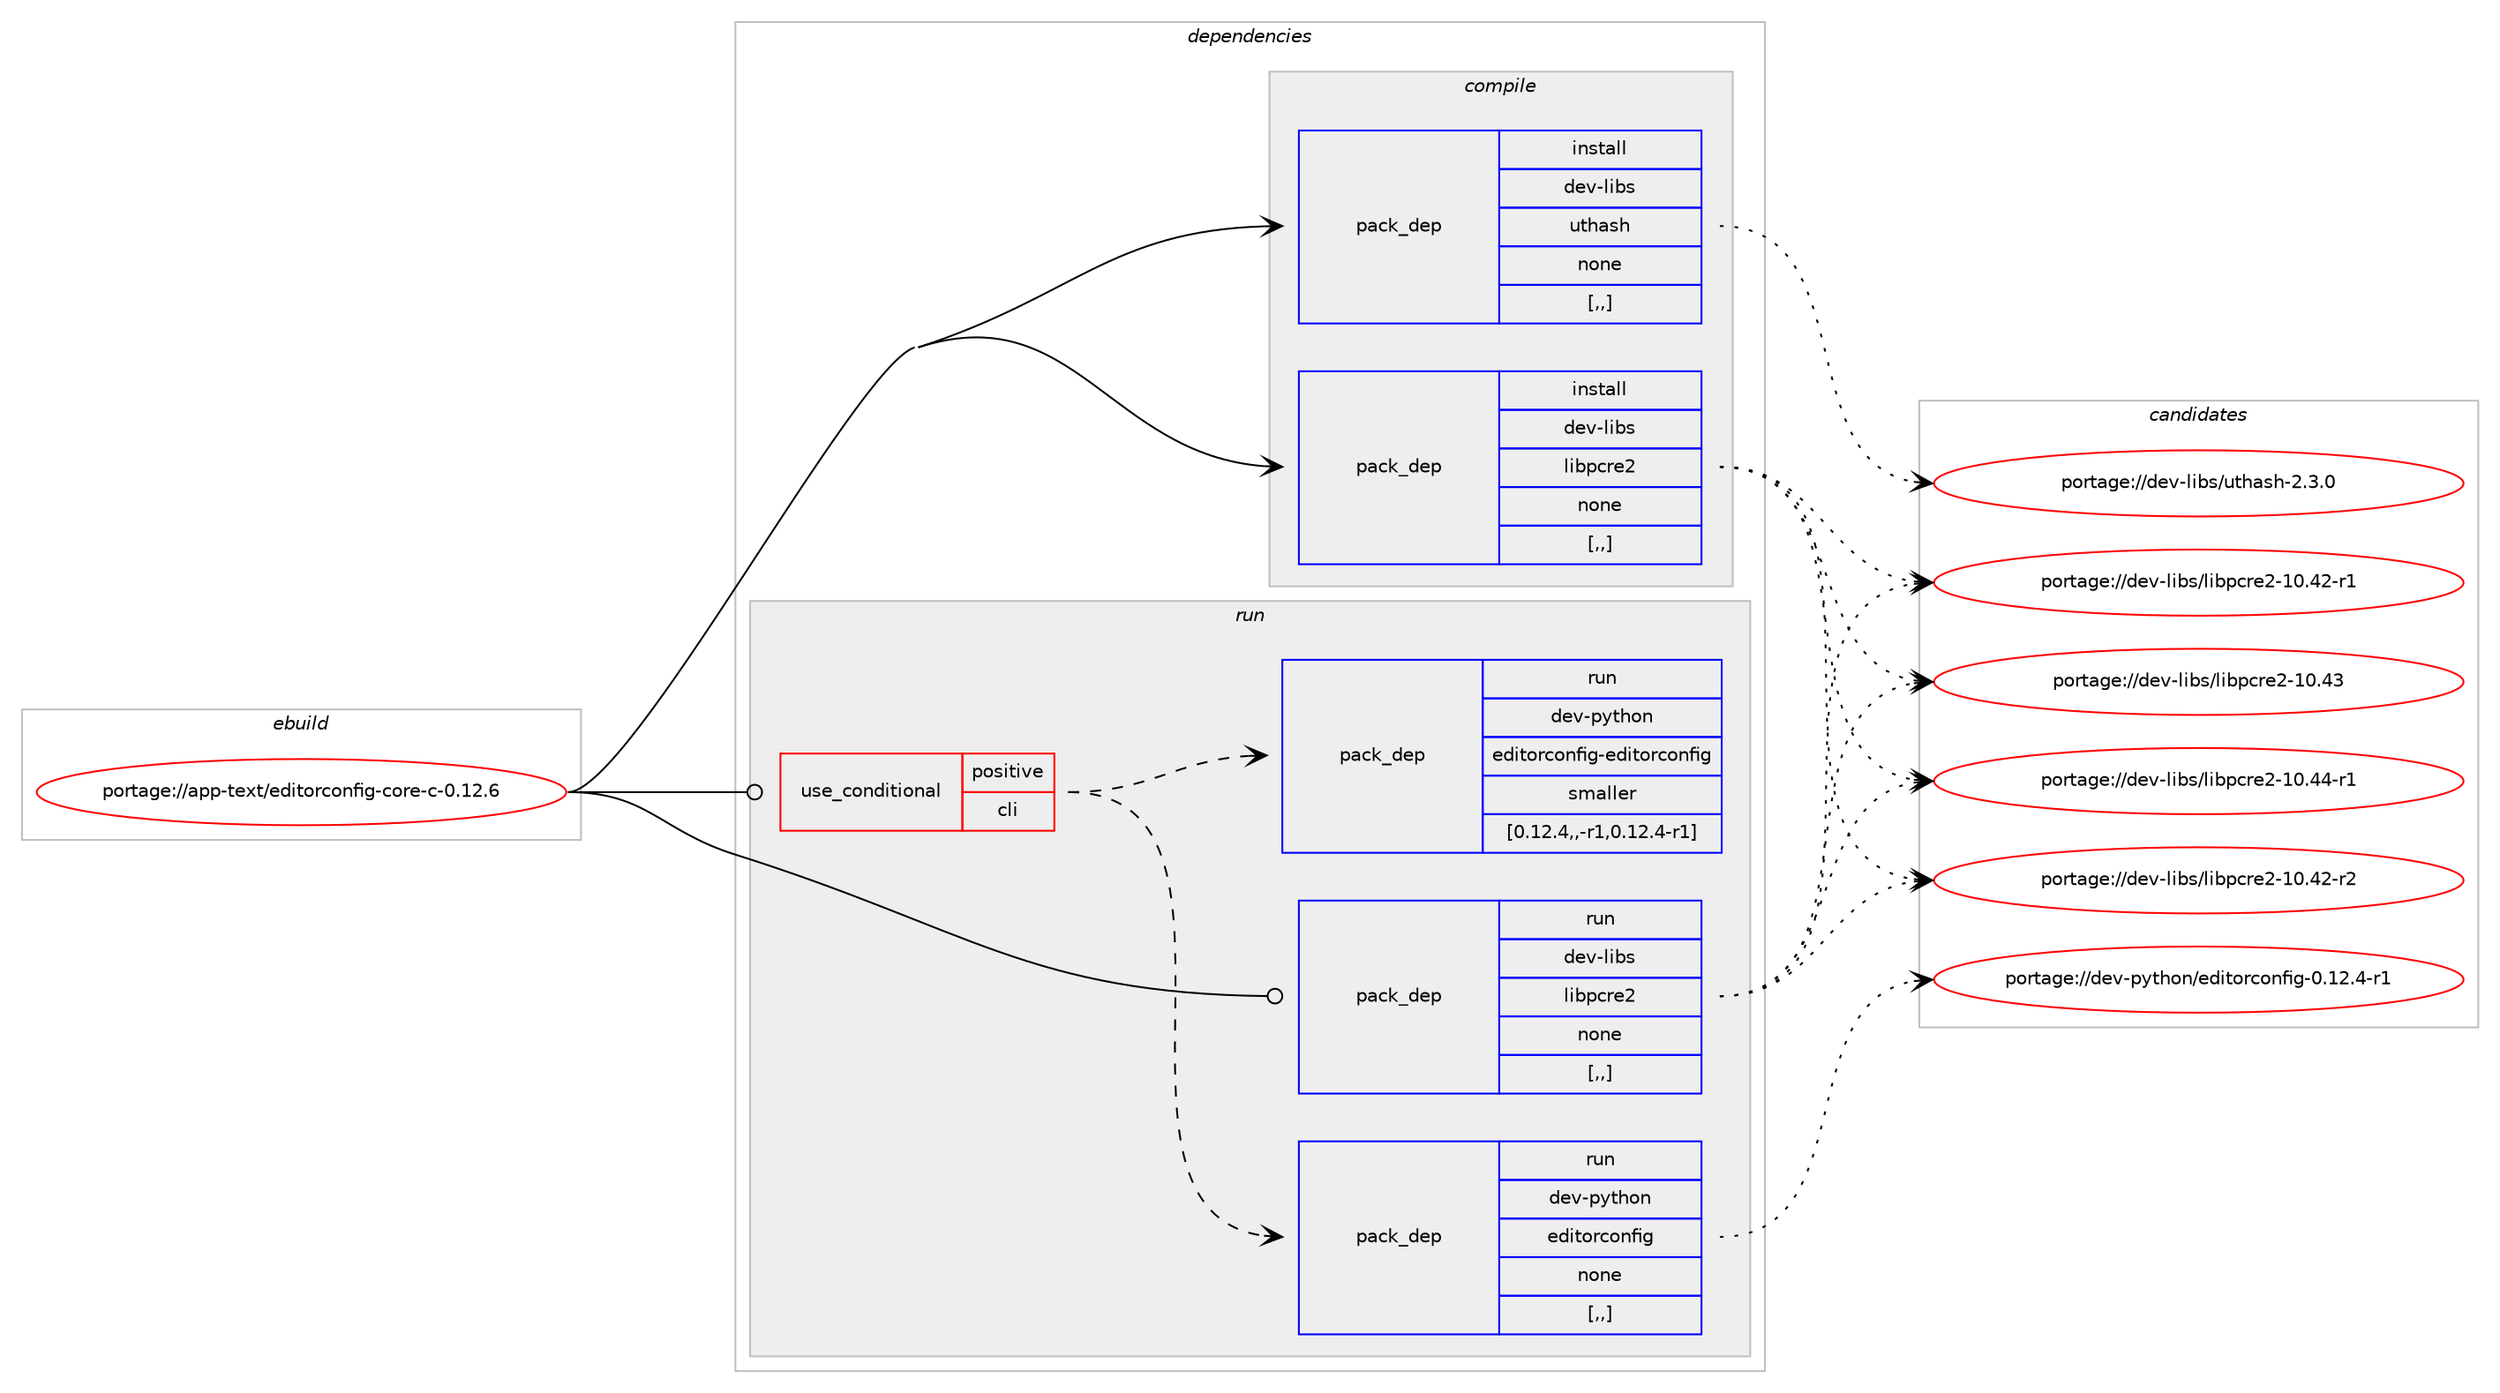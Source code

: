digraph prolog {

# *************
# Graph options
# *************

newrank=true;
concentrate=true;
compound=true;
graph [rankdir=LR,fontname=Helvetica,fontsize=10,ranksep=1.5];#, ranksep=2.5, nodesep=0.2];
edge  [arrowhead=vee];
node  [fontname=Helvetica,fontsize=10];

# **********
# The ebuild
# **********

subgraph cluster_leftcol {
color=gray;
label=<<i>ebuild</i>>;
id [label="portage://app-text/editorconfig-core-c-0.12.6", color=red, width=4, href="../app-text/editorconfig-core-c-0.12.6.svg"];
}

# ****************
# The dependencies
# ****************

subgraph cluster_midcol {
color=gray;
label=<<i>dependencies</i>>;
subgraph cluster_compile {
fillcolor="#eeeeee";
style=filled;
label=<<i>compile</i>>;
subgraph pack40248 {
dependency55848 [label=<<TABLE BORDER="0" CELLBORDER="1" CELLSPACING="0" CELLPADDING="4" WIDTH="220"><TR><TD ROWSPAN="6" CELLPADDING="30">pack_dep</TD></TR><TR><TD WIDTH="110">install</TD></TR><TR><TD>dev-libs</TD></TR><TR><TD>libpcre2</TD></TR><TR><TD>none</TD></TR><TR><TD>[,,]</TD></TR></TABLE>>, shape=none, color=blue];
}
id:e -> dependency55848:w [weight=20,style="solid",arrowhead="vee"];
subgraph pack40249 {
dependency55849 [label=<<TABLE BORDER="0" CELLBORDER="1" CELLSPACING="0" CELLPADDING="4" WIDTH="220"><TR><TD ROWSPAN="6" CELLPADDING="30">pack_dep</TD></TR><TR><TD WIDTH="110">install</TD></TR><TR><TD>dev-libs</TD></TR><TR><TD>uthash</TD></TR><TR><TD>none</TD></TR><TR><TD>[,,]</TD></TR></TABLE>>, shape=none, color=blue];
}
id:e -> dependency55849:w [weight=20,style="solid",arrowhead="vee"];
}
subgraph cluster_compileandrun {
fillcolor="#eeeeee";
style=filled;
label=<<i>compile and run</i>>;
}
subgraph cluster_run {
fillcolor="#eeeeee";
style=filled;
label=<<i>run</i>>;
subgraph cond15101 {
dependency55850 [label=<<TABLE BORDER="0" CELLBORDER="1" CELLSPACING="0" CELLPADDING="4"><TR><TD ROWSPAN="3" CELLPADDING="10">use_conditional</TD></TR><TR><TD>positive</TD></TR><TR><TD>cli</TD></TR></TABLE>>, shape=none, color=red];
subgraph pack40250 {
dependency55851 [label=<<TABLE BORDER="0" CELLBORDER="1" CELLSPACING="0" CELLPADDING="4" WIDTH="220"><TR><TD ROWSPAN="6" CELLPADDING="30">pack_dep</TD></TR><TR><TD WIDTH="110">run</TD></TR><TR><TD>dev-python</TD></TR><TR><TD>editorconfig</TD></TR><TR><TD>none</TD></TR><TR><TD>[,,]</TD></TR></TABLE>>, shape=none, color=blue];
}
dependency55850:e -> dependency55851:w [weight=20,style="dashed",arrowhead="vee"];
subgraph pack40251 {
dependency55852 [label=<<TABLE BORDER="0" CELLBORDER="1" CELLSPACING="0" CELLPADDING="4" WIDTH="220"><TR><TD ROWSPAN="6" CELLPADDING="30">pack_dep</TD></TR><TR><TD WIDTH="110">run</TD></TR><TR><TD>dev-python</TD></TR><TR><TD>editorconfig-editorconfig</TD></TR><TR><TD>smaller</TD></TR><TR><TD>[0.12.4,,-r1,0.12.4-r1]</TD></TR></TABLE>>, shape=none, color=blue];
}
dependency55850:e -> dependency55852:w [weight=20,style="dashed",arrowhead="vee"];
}
id:e -> dependency55850:w [weight=20,style="solid",arrowhead="odot"];
subgraph pack40252 {
dependency55853 [label=<<TABLE BORDER="0" CELLBORDER="1" CELLSPACING="0" CELLPADDING="4" WIDTH="220"><TR><TD ROWSPAN="6" CELLPADDING="30">pack_dep</TD></TR><TR><TD WIDTH="110">run</TD></TR><TR><TD>dev-libs</TD></TR><TR><TD>libpcre2</TD></TR><TR><TD>none</TD></TR><TR><TD>[,,]</TD></TR></TABLE>>, shape=none, color=blue];
}
id:e -> dependency55853:w [weight=20,style="solid",arrowhead="odot"];
}
}

# **************
# The candidates
# **************

subgraph cluster_choices {
rank=same;
color=gray;
label=<<i>candidates</i>>;

subgraph choice40248 {
color=black;
nodesep=1;
choice1001011184510810598115471081059811299114101504549484652524511449 [label="portage://dev-libs/libpcre2-10.44-r1", color=red, width=4,href="../dev-libs/libpcre2-10.44-r1.svg"];
choice100101118451081059811547108105981129911410150454948465251 [label="portage://dev-libs/libpcre2-10.43", color=red, width=4,href="../dev-libs/libpcre2-10.43.svg"];
choice1001011184510810598115471081059811299114101504549484652504511450 [label="portage://dev-libs/libpcre2-10.42-r2", color=red, width=4,href="../dev-libs/libpcre2-10.42-r2.svg"];
choice1001011184510810598115471081059811299114101504549484652504511449 [label="portage://dev-libs/libpcre2-10.42-r1", color=red, width=4,href="../dev-libs/libpcre2-10.42-r1.svg"];
dependency55848:e -> choice1001011184510810598115471081059811299114101504549484652524511449:w [style=dotted,weight="100"];
dependency55848:e -> choice100101118451081059811547108105981129911410150454948465251:w [style=dotted,weight="100"];
dependency55848:e -> choice1001011184510810598115471081059811299114101504549484652504511450:w [style=dotted,weight="100"];
dependency55848:e -> choice1001011184510810598115471081059811299114101504549484652504511449:w [style=dotted,weight="100"];
}
subgraph choice40249 {
color=black;
nodesep=1;
choice10010111845108105981154711711610497115104455046514648 [label="portage://dev-libs/uthash-2.3.0", color=red, width=4,href="../dev-libs/uthash-2.3.0.svg"];
dependency55849:e -> choice10010111845108105981154711711610497115104455046514648:w [style=dotted,weight="100"];
}
subgraph choice40250 {
color=black;
nodesep=1;
choice100101118451121211161041111104710110010511611111499111110102105103454846495046524511449 [label="portage://dev-python/editorconfig-0.12.4-r1", color=red, width=4,href="../dev-python/editorconfig-0.12.4-r1.svg"];
dependency55851:e -> choice100101118451121211161041111104710110010511611111499111110102105103454846495046524511449:w [style=dotted,weight="100"];
}
subgraph choice40251 {
color=black;
nodesep=1;
}
subgraph choice40252 {
color=black;
nodesep=1;
choice1001011184510810598115471081059811299114101504549484652524511449 [label="portage://dev-libs/libpcre2-10.44-r1", color=red, width=4,href="../dev-libs/libpcre2-10.44-r1.svg"];
choice100101118451081059811547108105981129911410150454948465251 [label="portage://dev-libs/libpcre2-10.43", color=red, width=4,href="../dev-libs/libpcre2-10.43.svg"];
choice1001011184510810598115471081059811299114101504549484652504511450 [label="portage://dev-libs/libpcre2-10.42-r2", color=red, width=4,href="../dev-libs/libpcre2-10.42-r2.svg"];
choice1001011184510810598115471081059811299114101504549484652504511449 [label="portage://dev-libs/libpcre2-10.42-r1", color=red, width=4,href="../dev-libs/libpcre2-10.42-r1.svg"];
dependency55853:e -> choice1001011184510810598115471081059811299114101504549484652524511449:w [style=dotted,weight="100"];
dependency55853:e -> choice100101118451081059811547108105981129911410150454948465251:w [style=dotted,weight="100"];
dependency55853:e -> choice1001011184510810598115471081059811299114101504549484652504511450:w [style=dotted,weight="100"];
dependency55853:e -> choice1001011184510810598115471081059811299114101504549484652504511449:w [style=dotted,weight="100"];
}
}

}

